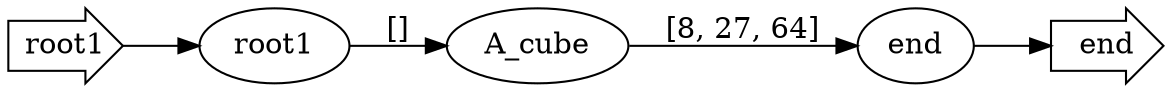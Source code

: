 

digraph G {
 rankdir=LR;
 root1[shape=rarrow];
 root1 -> n_0;
 end[shape=rarrow];
 n_1 -> end;
 n_0[label="root1"];
 n_1[label="end"];
 n_2[label="A_cube"];
 n_0 -> n_2[label="[]"];
 n_2 -> n_1[label="[8, 27, 64]"];
}